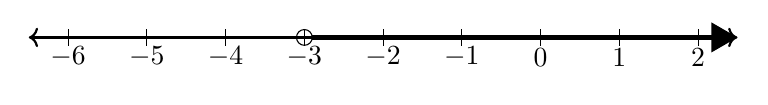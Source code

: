 \begin{tikzpicture}
   \draw[thick,<->] (-4.5,0) -- (4.5,0);
   \foreach \x in {-4,-3, ...,4}
   \draw (\x cm,3pt) -- (\x cm,-3pt) node[anchor=north] {};
   \foreach \x in {-6,-5,...,2}
   \node at (\x+2,-.25) {$\x$};

\draw (-1,0) circle (.1);

\draw [ultra thick, - triangle 60] (-.9,0) -- (4.5, 0);
\end{tikzpicture}